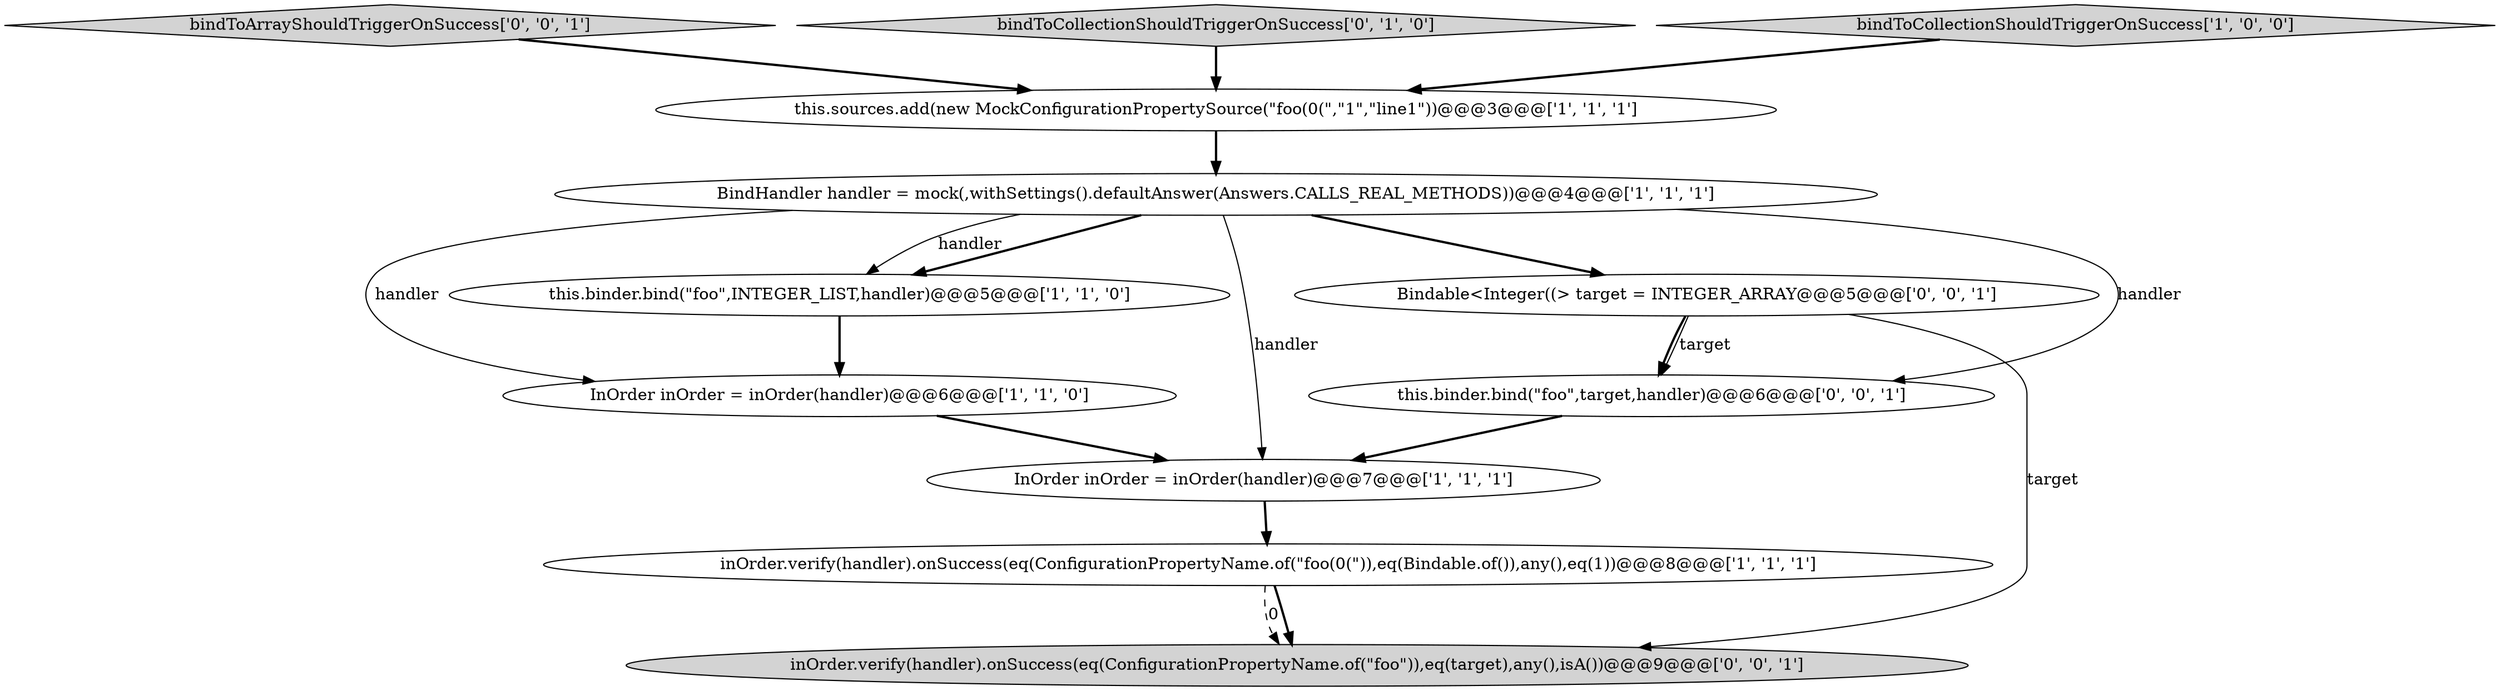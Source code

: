 digraph {
8 [style = filled, label = "inOrder.verify(handler).onSuccess(eq(ConfigurationPropertyName.of(\"foo\")),eq(target),any(),isA())@@@9@@@['0', '0', '1']", fillcolor = lightgray, shape = ellipse image = "AAA0AAABBB3BBB"];
11 [style = filled, label = "this.binder.bind(\"foo\",target,handler)@@@6@@@['0', '0', '1']", fillcolor = white, shape = ellipse image = "AAA0AAABBB3BBB"];
1 [style = filled, label = "InOrder inOrder = inOrder(handler)@@@6@@@['1', '1', '0']", fillcolor = white, shape = ellipse image = "AAA0AAABBB1BBB"];
6 [style = filled, label = "this.binder.bind(\"foo\",INTEGER_LIST,handler)@@@5@@@['1', '1', '0']", fillcolor = white, shape = ellipse image = "AAA0AAABBB1BBB"];
4 [style = filled, label = "inOrder.verify(handler).onSuccess(eq(ConfigurationPropertyName.of(\"foo(0(\")),eq(Bindable.of()),any(),eq(1))@@@8@@@['1', '1', '1']", fillcolor = white, shape = ellipse image = "AAA0AAABBB1BBB"];
10 [style = filled, label = "bindToArrayShouldTriggerOnSuccess['0', '0', '1']", fillcolor = lightgray, shape = diamond image = "AAA0AAABBB3BBB"];
3 [style = filled, label = "this.sources.add(new MockConfigurationPropertySource(\"foo(0(\",\"1\",\"line1\"))@@@3@@@['1', '1', '1']", fillcolor = white, shape = ellipse image = "AAA0AAABBB1BBB"];
7 [style = filled, label = "bindToCollectionShouldTriggerOnSuccess['0', '1', '0']", fillcolor = lightgray, shape = diamond image = "AAA0AAABBB2BBB"];
9 [style = filled, label = "Bindable<Integer((> target = INTEGER_ARRAY@@@5@@@['0', '0', '1']", fillcolor = white, shape = ellipse image = "AAA0AAABBB3BBB"];
0 [style = filled, label = "bindToCollectionShouldTriggerOnSuccess['1', '0', '0']", fillcolor = lightgray, shape = diamond image = "AAA0AAABBB1BBB"];
5 [style = filled, label = "BindHandler handler = mock(,withSettings().defaultAnswer(Answers.CALLS_REAL_METHODS))@@@4@@@['1', '1', '1']", fillcolor = white, shape = ellipse image = "AAA0AAABBB1BBB"];
2 [style = filled, label = "InOrder inOrder = inOrder(handler)@@@7@@@['1', '1', '1']", fillcolor = white, shape = ellipse image = "AAA0AAABBB1BBB"];
0->3 [style = bold, label=""];
6->1 [style = bold, label=""];
4->8 [style = bold, label=""];
10->3 [style = bold, label=""];
5->11 [style = solid, label="handler"];
1->2 [style = bold, label=""];
3->5 [style = bold, label=""];
5->1 [style = solid, label="handler"];
5->2 [style = solid, label="handler"];
9->11 [style = solid, label="target"];
9->8 [style = solid, label="target"];
5->6 [style = bold, label=""];
9->11 [style = bold, label=""];
5->9 [style = bold, label=""];
5->6 [style = solid, label="handler"];
2->4 [style = bold, label=""];
11->2 [style = bold, label=""];
7->3 [style = bold, label=""];
4->8 [style = dashed, label="0"];
}
